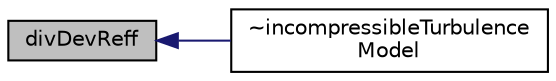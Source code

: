 digraph "divDevReff"
{
  bgcolor="transparent";
  edge [fontname="Helvetica",fontsize="10",labelfontname="Helvetica",labelfontsize="10"];
  node [fontname="Helvetica",fontsize="10",shape=record];
  rankdir="LR";
  Node32 [label="divDevReff",height=0.2,width=0.4,color="black", fillcolor="grey75", style="filled", fontcolor="black"];
  Node32 -> Node33 [dir="back",color="midnightblue",fontsize="10",style="solid",fontname="Helvetica"];
  Node33 [label="~incompressibleTurbulence\lModel",height=0.2,width=0.4,color="black",URL="$a32049.html#a70aff5daa86552bace9729efe923225f",tooltip="Destructor. "];
}
